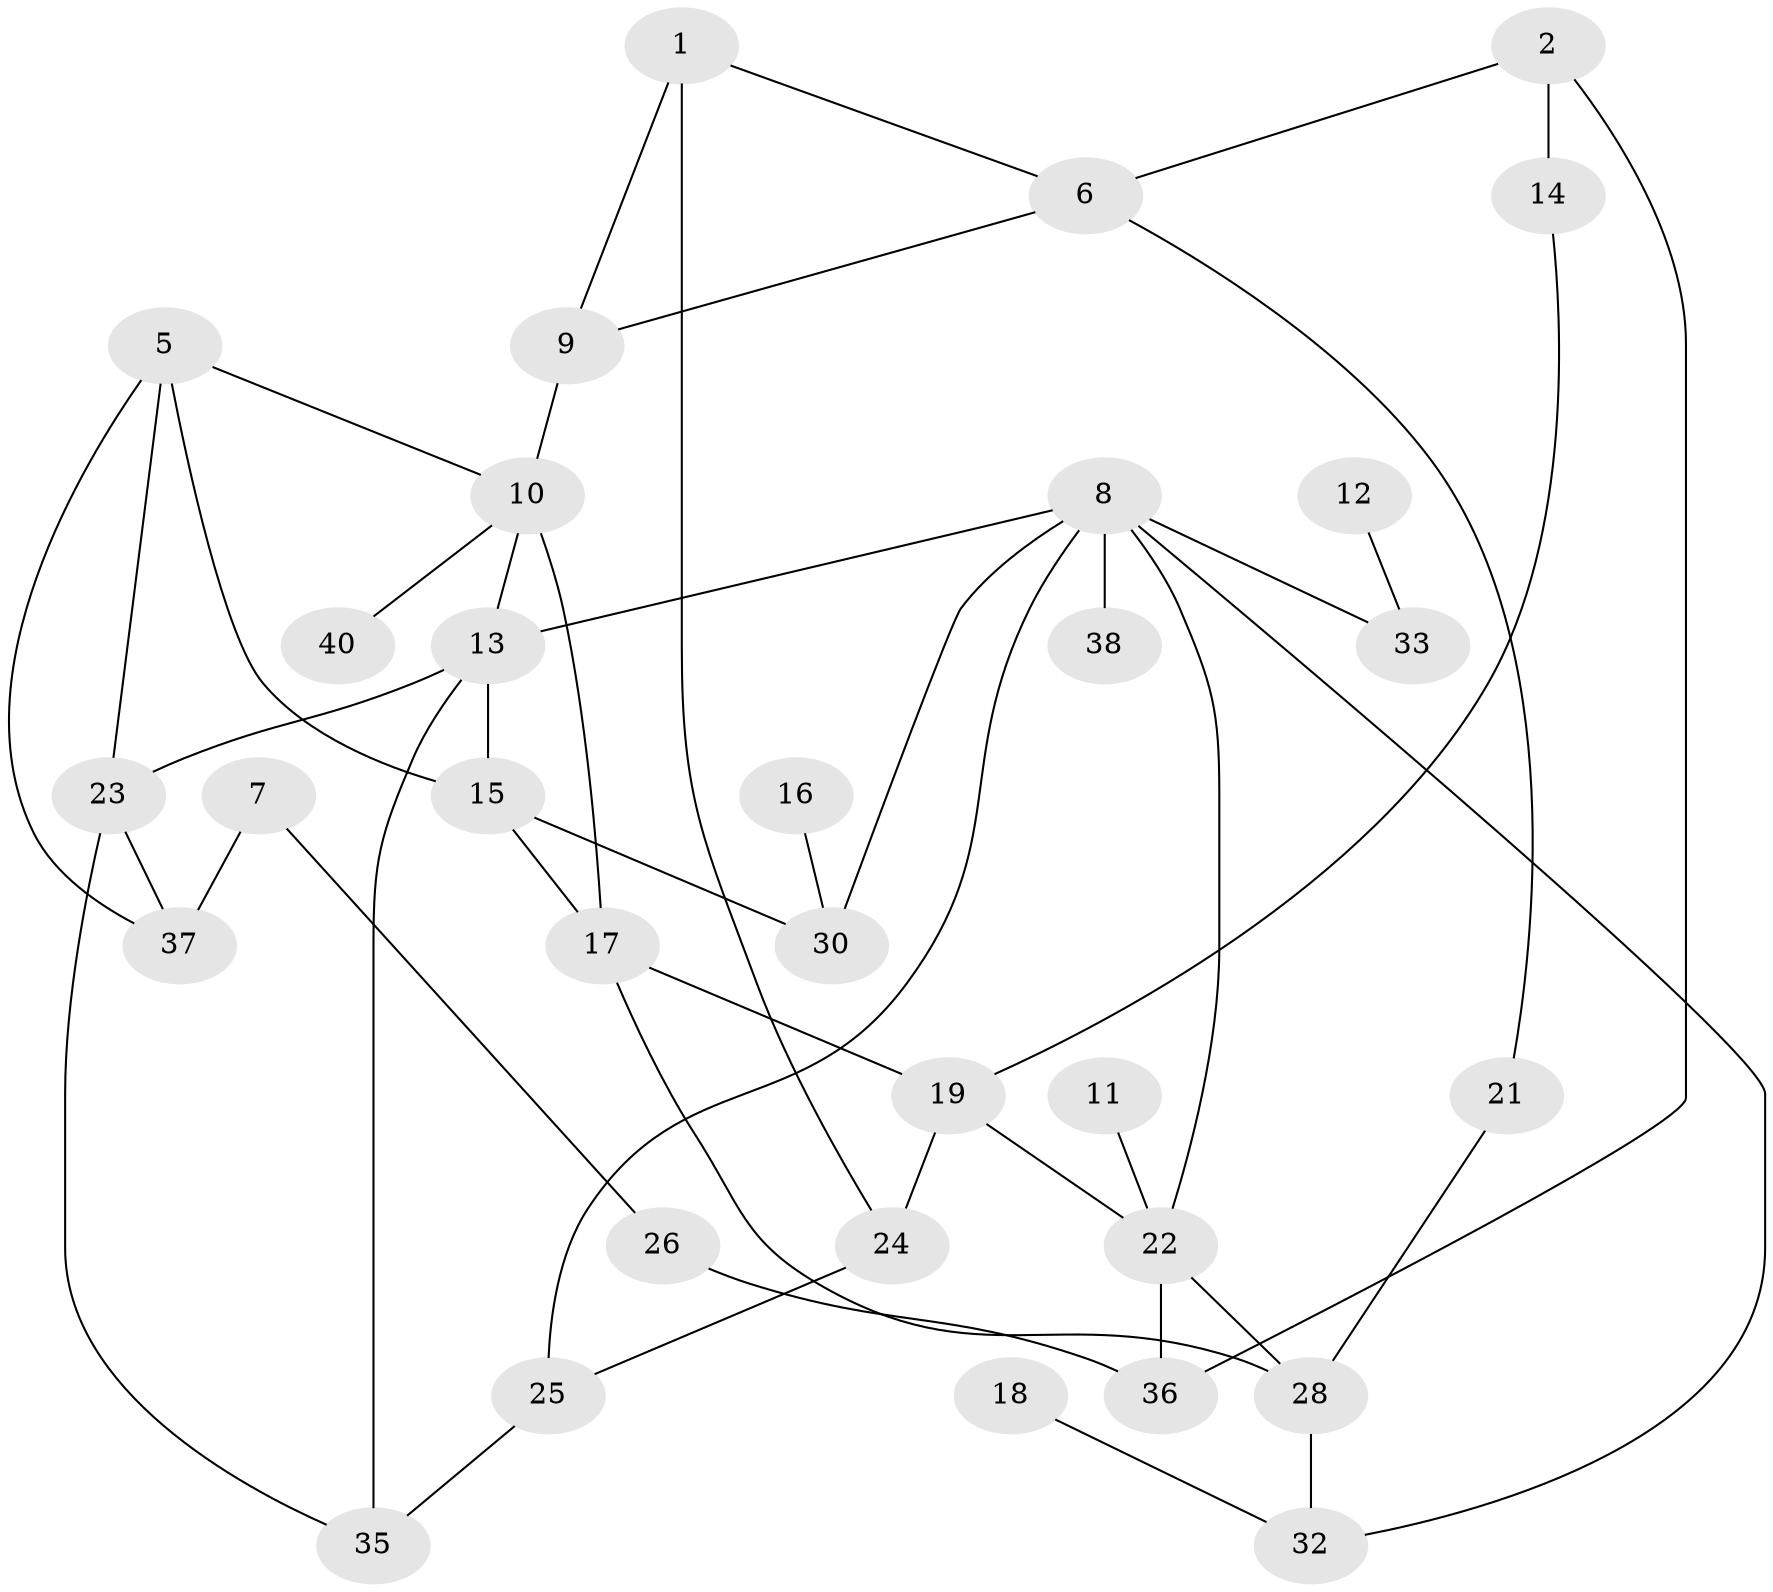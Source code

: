 // original degree distribution, {1: 0.22784810126582278, 0: 0.08860759493670886, 3: 0.26582278481012656, 2: 0.24050632911392406, 4: 0.12658227848101267, 5: 0.0379746835443038, 6: 0.012658227848101266}
// Generated by graph-tools (version 1.1) at 2025/48/03/04/25 22:48:06]
// undirected, 32 vertices, 48 edges
graph export_dot {
  node [color=gray90,style=filled];
  1;
  2;
  5;
  6;
  7;
  8;
  9;
  10;
  11;
  12;
  13;
  14;
  15;
  16;
  17;
  18;
  19;
  21;
  22;
  23;
  24;
  25;
  26;
  28;
  30;
  32;
  33;
  35;
  36;
  37;
  38;
  40;
  1 -- 6 [weight=1.0];
  1 -- 9 [weight=1.0];
  1 -- 24 [weight=1.0];
  2 -- 6 [weight=1.0];
  2 -- 14 [weight=1.0];
  2 -- 36 [weight=1.0];
  5 -- 10 [weight=1.0];
  5 -- 15 [weight=1.0];
  5 -- 23 [weight=1.0];
  5 -- 37 [weight=1.0];
  6 -- 9 [weight=1.0];
  6 -- 21 [weight=1.0];
  7 -- 26 [weight=1.0];
  7 -- 37 [weight=1.0];
  8 -- 13 [weight=1.0];
  8 -- 22 [weight=1.0];
  8 -- 25 [weight=1.0];
  8 -- 30 [weight=1.0];
  8 -- 32 [weight=1.0];
  8 -- 33 [weight=1.0];
  8 -- 38 [weight=1.0];
  9 -- 10 [weight=1.0];
  10 -- 13 [weight=1.0];
  10 -- 17 [weight=2.0];
  10 -- 40 [weight=1.0];
  11 -- 22 [weight=1.0];
  12 -- 33 [weight=1.0];
  13 -- 15 [weight=1.0];
  13 -- 23 [weight=1.0];
  13 -- 35 [weight=1.0];
  14 -- 19 [weight=1.0];
  15 -- 17 [weight=1.0];
  15 -- 30 [weight=1.0];
  16 -- 30 [weight=1.0];
  17 -- 19 [weight=1.0];
  17 -- 28 [weight=1.0];
  18 -- 32 [weight=1.0];
  19 -- 22 [weight=1.0];
  19 -- 24 [weight=1.0];
  21 -- 28 [weight=1.0];
  22 -- 28 [weight=1.0];
  22 -- 36 [weight=1.0];
  23 -- 35 [weight=1.0];
  23 -- 37 [weight=1.0];
  24 -- 25 [weight=1.0];
  25 -- 35 [weight=1.0];
  26 -- 36 [weight=1.0];
  28 -- 32 [weight=1.0];
}
